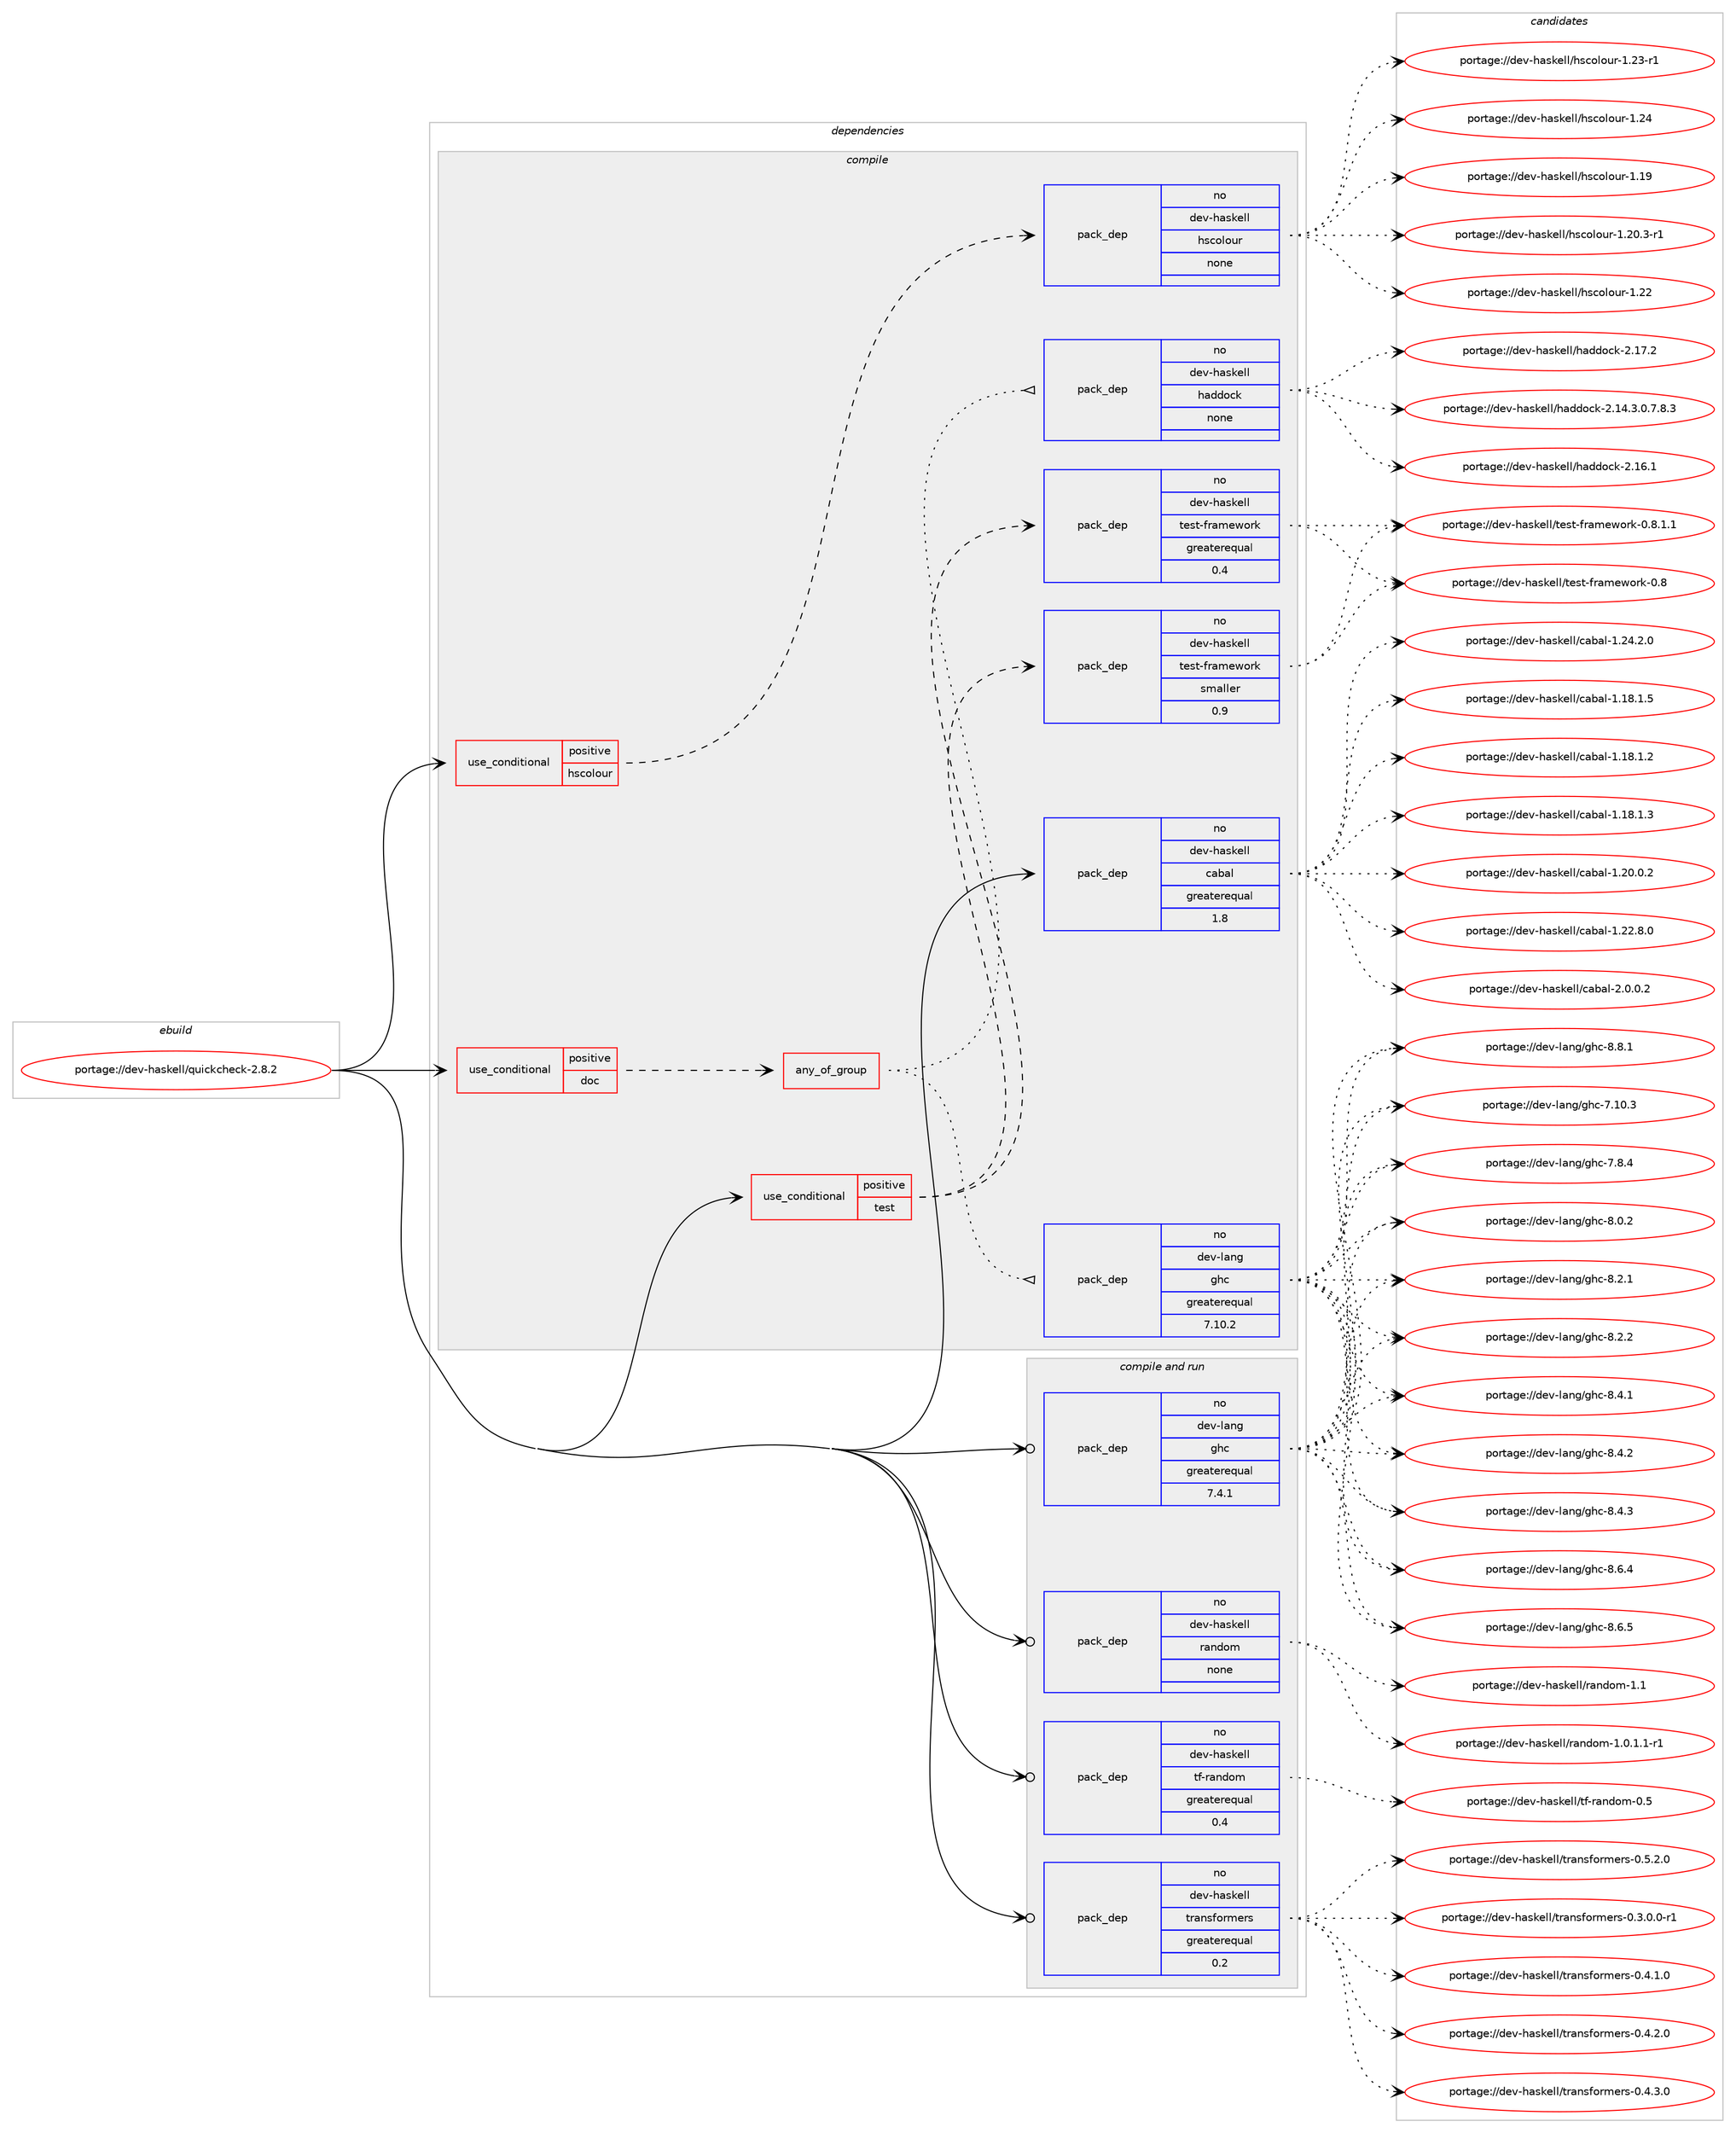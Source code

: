 digraph prolog {

# *************
# Graph options
# *************

newrank=true;
concentrate=true;
compound=true;
graph [rankdir=LR,fontname=Helvetica,fontsize=10,ranksep=1.5];#, ranksep=2.5, nodesep=0.2];
edge  [arrowhead=vee];
node  [fontname=Helvetica,fontsize=10];

# **********
# The ebuild
# **********

subgraph cluster_leftcol {
color=gray;
rank=same;
label=<<i>ebuild</i>>;
id [label="portage://dev-haskell/quickcheck-2.8.2", color=red, width=4, href="../dev-haskell/quickcheck-2.8.2.svg"];
}

# ****************
# The dependencies
# ****************

subgraph cluster_midcol {
color=gray;
label=<<i>dependencies</i>>;
subgraph cluster_compile {
fillcolor="#eeeeee";
style=filled;
label=<<i>compile</i>>;
subgraph cond16713 {
dependency77544 [label=<<TABLE BORDER="0" CELLBORDER="1" CELLSPACING="0" CELLPADDING="4"><TR><TD ROWSPAN="3" CELLPADDING="10">use_conditional</TD></TR><TR><TD>positive</TD></TR><TR><TD>doc</TD></TR></TABLE>>, shape=none, color=red];
subgraph any2210 {
dependency77545 [label=<<TABLE BORDER="0" CELLBORDER="1" CELLSPACING="0" CELLPADDING="4"><TR><TD CELLPADDING="10">any_of_group</TD></TR></TABLE>>, shape=none, color=red];subgraph pack58564 {
dependency77546 [label=<<TABLE BORDER="0" CELLBORDER="1" CELLSPACING="0" CELLPADDING="4" WIDTH="220"><TR><TD ROWSPAN="6" CELLPADDING="30">pack_dep</TD></TR><TR><TD WIDTH="110">no</TD></TR><TR><TD>dev-haskell</TD></TR><TR><TD>haddock</TD></TR><TR><TD>none</TD></TR><TR><TD></TD></TR></TABLE>>, shape=none, color=blue];
}
dependency77545:e -> dependency77546:w [weight=20,style="dotted",arrowhead="oinv"];
subgraph pack58565 {
dependency77547 [label=<<TABLE BORDER="0" CELLBORDER="1" CELLSPACING="0" CELLPADDING="4" WIDTH="220"><TR><TD ROWSPAN="6" CELLPADDING="30">pack_dep</TD></TR><TR><TD WIDTH="110">no</TD></TR><TR><TD>dev-lang</TD></TR><TR><TD>ghc</TD></TR><TR><TD>greaterequal</TD></TR><TR><TD>7.10.2</TD></TR></TABLE>>, shape=none, color=blue];
}
dependency77545:e -> dependency77547:w [weight=20,style="dotted",arrowhead="oinv"];
}
dependency77544:e -> dependency77545:w [weight=20,style="dashed",arrowhead="vee"];
}
id:e -> dependency77544:w [weight=20,style="solid",arrowhead="vee"];
subgraph cond16714 {
dependency77548 [label=<<TABLE BORDER="0" CELLBORDER="1" CELLSPACING="0" CELLPADDING="4"><TR><TD ROWSPAN="3" CELLPADDING="10">use_conditional</TD></TR><TR><TD>positive</TD></TR><TR><TD>hscolour</TD></TR></TABLE>>, shape=none, color=red];
subgraph pack58566 {
dependency77549 [label=<<TABLE BORDER="0" CELLBORDER="1" CELLSPACING="0" CELLPADDING="4" WIDTH="220"><TR><TD ROWSPAN="6" CELLPADDING="30">pack_dep</TD></TR><TR><TD WIDTH="110">no</TD></TR><TR><TD>dev-haskell</TD></TR><TR><TD>hscolour</TD></TR><TR><TD>none</TD></TR><TR><TD></TD></TR></TABLE>>, shape=none, color=blue];
}
dependency77548:e -> dependency77549:w [weight=20,style="dashed",arrowhead="vee"];
}
id:e -> dependency77548:w [weight=20,style="solid",arrowhead="vee"];
subgraph cond16715 {
dependency77550 [label=<<TABLE BORDER="0" CELLBORDER="1" CELLSPACING="0" CELLPADDING="4"><TR><TD ROWSPAN="3" CELLPADDING="10">use_conditional</TD></TR><TR><TD>positive</TD></TR><TR><TD>test</TD></TR></TABLE>>, shape=none, color=red];
subgraph pack58567 {
dependency77551 [label=<<TABLE BORDER="0" CELLBORDER="1" CELLSPACING="0" CELLPADDING="4" WIDTH="220"><TR><TD ROWSPAN="6" CELLPADDING="30">pack_dep</TD></TR><TR><TD WIDTH="110">no</TD></TR><TR><TD>dev-haskell</TD></TR><TR><TD>test-framework</TD></TR><TR><TD>greaterequal</TD></TR><TR><TD>0.4</TD></TR></TABLE>>, shape=none, color=blue];
}
dependency77550:e -> dependency77551:w [weight=20,style="dashed",arrowhead="vee"];
subgraph pack58568 {
dependency77552 [label=<<TABLE BORDER="0" CELLBORDER="1" CELLSPACING="0" CELLPADDING="4" WIDTH="220"><TR><TD ROWSPAN="6" CELLPADDING="30">pack_dep</TD></TR><TR><TD WIDTH="110">no</TD></TR><TR><TD>dev-haskell</TD></TR><TR><TD>test-framework</TD></TR><TR><TD>smaller</TD></TR><TR><TD>0.9</TD></TR></TABLE>>, shape=none, color=blue];
}
dependency77550:e -> dependency77552:w [weight=20,style="dashed",arrowhead="vee"];
}
id:e -> dependency77550:w [weight=20,style="solid",arrowhead="vee"];
subgraph pack58569 {
dependency77553 [label=<<TABLE BORDER="0" CELLBORDER="1" CELLSPACING="0" CELLPADDING="4" WIDTH="220"><TR><TD ROWSPAN="6" CELLPADDING="30">pack_dep</TD></TR><TR><TD WIDTH="110">no</TD></TR><TR><TD>dev-haskell</TD></TR><TR><TD>cabal</TD></TR><TR><TD>greaterequal</TD></TR><TR><TD>1.8</TD></TR></TABLE>>, shape=none, color=blue];
}
id:e -> dependency77553:w [weight=20,style="solid",arrowhead="vee"];
}
subgraph cluster_compileandrun {
fillcolor="#eeeeee";
style=filled;
label=<<i>compile and run</i>>;
subgraph pack58570 {
dependency77554 [label=<<TABLE BORDER="0" CELLBORDER="1" CELLSPACING="0" CELLPADDING="4" WIDTH="220"><TR><TD ROWSPAN="6" CELLPADDING="30">pack_dep</TD></TR><TR><TD WIDTH="110">no</TD></TR><TR><TD>dev-haskell</TD></TR><TR><TD>random</TD></TR><TR><TD>none</TD></TR><TR><TD></TD></TR></TABLE>>, shape=none, color=blue];
}
id:e -> dependency77554:w [weight=20,style="solid",arrowhead="odotvee"];
subgraph pack58571 {
dependency77555 [label=<<TABLE BORDER="0" CELLBORDER="1" CELLSPACING="0" CELLPADDING="4" WIDTH="220"><TR><TD ROWSPAN="6" CELLPADDING="30">pack_dep</TD></TR><TR><TD WIDTH="110">no</TD></TR><TR><TD>dev-haskell</TD></TR><TR><TD>tf-random</TD></TR><TR><TD>greaterequal</TD></TR><TR><TD>0.4</TD></TR></TABLE>>, shape=none, color=blue];
}
id:e -> dependency77555:w [weight=20,style="solid",arrowhead="odotvee"];
subgraph pack58572 {
dependency77556 [label=<<TABLE BORDER="0" CELLBORDER="1" CELLSPACING="0" CELLPADDING="4" WIDTH="220"><TR><TD ROWSPAN="6" CELLPADDING="30">pack_dep</TD></TR><TR><TD WIDTH="110">no</TD></TR><TR><TD>dev-haskell</TD></TR><TR><TD>transformers</TD></TR><TR><TD>greaterequal</TD></TR><TR><TD>0.2</TD></TR></TABLE>>, shape=none, color=blue];
}
id:e -> dependency77556:w [weight=20,style="solid",arrowhead="odotvee"];
subgraph pack58573 {
dependency77557 [label=<<TABLE BORDER="0" CELLBORDER="1" CELLSPACING="0" CELLPADDING="4" WIDTH="220"><TR><TD ROWSPAN="6" CELLPADDING="30">pack_dep</TD></TR><TR><TD WIDTH="110">no</TD></TR><TR><TD>dev-lang</TD></TR><TR><TD>ghc</TD></TR><TR><TD>greaterequal</TD></TR><TR><TD>7.4.1</TD></TR></TABLE>>, shape=none, color=blue];
}
id:e -> dependency77557:w [weight=20,style="solid",arrowhead="odotvee"];
}
subgraph cluster_run {
fillcolor="#eeeeee";
style=filled;
label=<<i>run</i>>;
}
}

# **************
# The candidates
# **************

subgraph cluster_choices {
rank=same;
color=gray;
label=<<i>candidates</i>>;

subgraph choice58564 {
color=black;
nodesep=1;
choiceportage1001011184510497115107101108108471049710010011199107455046495246514648465546564651 [label="portage://dev-haskell/haddock-2.14.3.0.7.8.3", color=red, width=4,href="../dev-haskell/haddock-2.14.3.0.7.8.3.svg"];
choiceportage100101118451049711510710110810847104971001001119910745504649544649 [label="portage://dev-haskell/haddock-2.16.1", color=red, width=4,href="../dev-haskell/haddock-2.16.1.svg"];
choiceportage100101118451049711510710110810847104971001001119910745504649554650 [label="portage://dev-haskell/haddock-2.17.2", color=red, width=4,href="../dev-haskell/haddock-2.17.2.svg"];
dependency77546:e -> choiceportage1001011184510497115107101108108471049710010011199107455046495246514648465546564651:w [style=dotted,weight="100"];
dependency77546:e -> choiceportage100101118451049711510710110810847104971001001119910745504649544649:w [style=dotted,weight="100"];
dependency77546:e -> choiceportage100101118451049711510710110810847104971001001119910745504649554650:w [style=dotted,weight="100"];
}
subgraph choice58565 {
color=black;
nodesep=1;
choiceportage1001011184510897110103471031049945554649484651 [label="portage://dev-lang/ghc-7.10.3", color=red, width=4,href="../dev-lang/ghc-7.10.3.svg"];
choiceportage10010111845108971101034710310499455546564652 [label="portage://dev-lang/ghc-7.8.4", color=red, width=4,href="../dev-lang/ghc-7.8.4.svg"];
choiceportage10010111845108971101034710310499455646484650 [label="portage://dev-lang/ghc-8.0.2", color=red, width=4,href="../dev-lang/ghc-8.0.2.svg"];
choiceportage10010111845108971101034710310499455646504649 [label="portage://dev-lang/ghc-8.2.1", color=red, width=4,href="../dev-lang/ghc-8.2.1.svg"];
choiceportage10010111845108971101034710310499455646504650 [label="portage://dev-lang/ghc-8.2.2", color=red, width=4,href="../dev-lang/ghc-8.2.2.svg"];
choiceportage10010111845108971101034710310499455646524649 [label="portage://dev-lang/ghc-8.4.1", color=red, width=4,href="../dev-lang/ghc-8.4.1.svg"];
choiceportage10010111845108971101034710310499455646524650 [label="portage://dev-lang/ghc-8.4.2", color=red, width=4,href="../dev-lang/ghc-8.4.2.svg"];
choiceportage10010111845108971101034710310499455646524651 [label="portage://dev-lang/ghc-8.4.3", color=red, width=4,href="../dev-lang/ghc-8.4.3.svg"];
choiceportage10010111845108971101034710310499455646544652 [label="portage://dev-lang/ghc-8.6.4", color=red, width=4,href="../dev-lang/ghc-8.6.4.svg"];
choiceportage10010111845108971101034710310499455646544653 [label="portage://dev-lang/ghc-8.6.5", color=red, width=4,href="../dev-lang/ghc-8.6.5.svg"];
choiceportage10010111845108971101034710310499455646564649 [label="portage://dev-lang/ghc-8.8.1", color=red, width=4,href="../dev-lang/ghc-8.8.1.svg"];
dependency77547:e -> choiceportage1001011184510897110103471031049945554649484651:w [style=dotted,weight="100"];
dependency77547:e -> choiceportage10010111845108971101034710310499455546564652:w [style=dotted,weight="100"];
dependency77547:e -> choiceportage10010111845108971101034710310499455646484650:w [style=dotted,weight="100"];
dependency77547:e -> choiceportage10010111845108971101034710310499455646504649:w [style=dotted,weight="100"];
dependency77547:e -> choiceportage10010111845108971101034710310499455646504650:w [style=dotted,weight="100"];
dependency77547:e -> choiceportage10010111845108971101034710310499455646524649:w [style=dotted,weight="100"];
dependency77547:e -> choiceportage10010111845108971101034710310499455646524650:w [style=dotted,weight="100"];
dependency77547:e -> choiceportage10010111845108971101034710310499455646524651:w [style=dotted,weight="100"];
dependency77547:e -> choiceportage10010111845108971101034710310499455646544652:w [style=dotted,weight="100"];
dependency77547:e -> choiceportage10010111845108971101034710310499455646544653:w [style=dotted,weight="100"];
dependency77547:e -> choiceportage10010111845108971101034710310499455646564649:w [style=dotted,weight="100"];
}
subgraph choice58566 {
color=black;
nodesep=1;
choiceportage100101118451049711510710110810847104115991111081111171144549464957 [label="portage://dev-haskell/hscolour-1.19", color=red, width=4,href="../dev-haskell/hscolour-1.19.svg"];
choiceportage10010111845104971151071011081084710411599111108111117114454946504846514511449 [label="portage://dev-haskell/hscolour-1.20.3-r1", color=red, width=4,href="../dev-haskell/hscolour-1.20.3-r1.svg"];
choiceportage100101118451049711510710110810847104115991111081111171144549465050 [label="portage://dev-haskell/hscolour-1.22", color=red, width=4,href="../dev-haskell/hscolour-1.22.svg"];
choiceportage1001011184510497115107101108108471041159911110811111711445494650514511449 [label="portage://dev-haskell/hscolour-1.23-r1", color=red, width=4,href="../dev-haskell/hscolour-1.23-r1.svg"];
choiceportage100101118451049711510710110810847104115991111081111171144549465052 [label="portage://dev-haskell/hscolour-1.24", color=red, width=4,href="../dev-haskell/hscolour-1.24.svg"];
dependency77549:e -> choiceportage100101118451049711510710110810847104115991111081111171144549464957:w [style=dotted,weight="100"];
dependency77549:e -> choiceportage10010111845104971151071011081084710411599111108111117114454946504846514511449:w [style=dotted,weight="100"];
dependency77549:e -> choiceportage100101118451049711510710110810847104115991111081111171144549465050:w [style=dotted,weight="100"];
dependency77549:e -> choiceportage1001011184510497115107101108108471041159911110811111711445494650514511449:w [style=dotted,weight="100"];
dependency77549:e -> choiceportage100101118451049711510710110810847104115991111081111171144549465052:w [style=dotted,weight="100"];
}
subgraph choice58567 {
color=black;
nodesep=1;
choiceportage100101118451049711510710110810847116101115116451021149710910111911111410745484656 [label="portage://dev-haskell/test-framework-0.8", color=red, width=4,href="../dev-haskell/test-framework-0.8.svg"];
choiceportage10010111845104971151071011081084711610111511645102114971091011191111141074548465646494649 [label="portage://dev-haskell/test-framework-0.8.1.1", color=red, width=4,href="../dev-haskell/test-framework-0.8.1.1.svg"];
dependency77551:e -> choiceportage100101118451049711510710110810847116101115116451021149710910111911111410745484656:w [style=dotted,weight="100"];
dependency77551:e -> choiceportage10010111845104971151071011081084711610111511645102114971091011191111141074548465646494649:w [style=dotted,weight="100"];
}
subgraph choice58568 {
color=black;
nodesep=1;
choiceportage100101118451049711510710110810847116101115116451021149710910111911111410745484656 [label="portage://dev-haskell/test-framework-0.8", color=red, width=4,href="../dev-haskell/test-framework-0.8.svg"];
choiceportage10010111845104971151071011081084711610111511645102114971091011191111141074548465646494649 [label="portage://dev-haskell/test-framework-0.8.1.1", color=red, width=4,href="../dev-haskell/test-framework-0.8.1.1.svg"];
dependency77552:e -> choiceportage100101118451049711510710110810847116101115116451021149710910111911111410745484656:w [style=dotted,weight="100"];
dependency77552:e -> choiceportage10010111845104971151071011081084711610111511645102114971091011191111141074548465646494649:w [style=dotted,weight="100"];
}
subgraph choice58569 {
color=black;
nodesep=1;
choiceportage10010111845104971151071011081084799979897108454946495646494650 [label="portage://dev-haskell/cabal-1.18.1.2", color=red, width=4,href="../dev-haskell/cabal-1.18.1.2.svg"];
choiceportage10010111845104971151071011081084799979897108454946495646494651 [label="portage://dev-haskell/cabal-1.18.1.3", color=red, width=4,href="../dev-haskell/cabal-1.18.1.3.svg"];
choiceportage10010111845104971151071011081084799979897108454946495646494653 [label="portage://dev-haskell/cabal-1.18.1.5", color=red, width=4,href="../dev-haskell/cabal-1.18.1.5.svg"];
choiceportage10010111845104971151071011081084799979897108454946504846484650 [label="portage://dev-haskell/cabal-1.20.0.2", color=red, width=4,href="../dev-haskell/cabal-1.20.0.2.svg"];
choiceportage10010111845104971151071011081084799979897108454946505046564648 [label="portage://dev-haskell/cabal-1.22.8.0", color=red, width=4,href="../dev-haskell/cabal-1.22.8.0.svg"];
choiceportage10010111845104971151071011081084799979897108454946505246504648 [label="portage://dev-haskell/cabal-1.24.2.0", color=red, width=4,href="../dev-haskell/cabal-1.24.2.0.svg"];
choiceportage100101118451049711510710110810847999798971084550464846484650 [label="portage://dev-haskell/cabal-2.0.0.2", color=red, width=4,href="../dev-haskell/cabal-2.0.0.2.svg"];
dependency77553:e -> choiceportage10010111845104971151071011081084799979897108454946495646494650:w [style=dotted,weight="100"];
dependency77553:e -> choiceportage10010111845104971151071011081084799979897108454946495646494651:w [style=dotted,weight="100"];
dependency77553:e -> choiceportage10010111845104971151071011081084799979897108454946495646494653:w [style=dotted,weight="100"];
dependency77553:e -> choiceportage10010111845104971151071011081084799979897108454946504846484650:w [style=dotted,weight="100"];
dependency77553:e -> choiceportage10010111845104971151071011081084799979897108454946505046564648:w [style=dotted,weight="100"];
dependency77553:e -> choiceportage10010111845104971151071011081084799979897108454946505246504648:w [style=dotted,weight="100"];
dependency77553:e -> choiceportage100101118451049711510710110810847999798971084550464846484650:w [style=dotted,weight="100"];
}
subgraph choice58570 {
color=black;
nodesep=1;
choiceportage1001011184510497115107101108108471149711010011110945494648464946494511449 [label="portage://dev-haskell/random-1.0.1.1-r1", color=red, width=4,href="../dev-haskell/random-1.0.1.1-r1.svg"];
choiceportage1001011184510497115107101108108471149711010011110945494649 [label="portage://dev-haskell/random-1.1", color=red, width=4,href="../dev-haskell/random-1.1.svg"];
dependency77554:e -> choiceportage1001011184510497115107101108108471149711010011110945494648464946494511449:w [style=dotted,weight="100"];
dependency77554:e -> choiceportage1001011184510497115107101108108471149711010011110945494649:w [style=dotted,weight="100"];
}
subgraph choice58571 {
color=black;
nodesep=1;
choiceportage100101118451049711510710110810847116102451149711010011110945484653 [label="portage://dev-haskell/tf-random-0.5", color=red, width=4,href="../dev-haskell/tf-random-0.5.svg"];
dependency77555:e -> choiceportage100101118451049711510710110810847116102451149711010011110945484653:w [style=dotted,weight="100"];
}
subgraph choice58572 {
color=black;
nodesep=1;
choiceportage1001011184510497115107101108108471161149711011510211111410910111411545484651464846484511449 [label="portage://dev-haskell/transformers-0.3.0.0-r1", color=red, width=4,href="../dev-haskell/transformers-0.3.0.0-r1.svg"];
choiceportage100101118451049711510710110810847116114971101151021111141091011141154548465246494648 [label="portage://dev-haskell/transformers-0.4.1.0", color=red, width=4,href="../dev-haskell/transformers-0.4.1.0.svg"];
choiceportage100101118451049711510710110810847116114971101151021111141091011141154548465246504648 [label="portage://dev-haskell/transformers-0.4.2.0", color=red, width=4,href="../dev-haskell/transformers-0.4.2.0.svg"];
choiceportage100101118451049711510710110810847116114971101151021111141091011141154548465246514648 [label="portage://dev-haskell/transformers-0.4.3.0", color=red, width=4,href="../dev-haskell/transformers-0.4.3.0.svg"];
choiceportage100101118451049711510710110810847116114971101151021111141091011141154548465346504648 [label="portage://dev-haskell/transformers-0.5.2.0", color=red, width=4,href="../dev-haskell/transformers-0.5.2.0.svg"];
dependency77556:e -> choiceportage1001011184510497115107101108108471161149711011510211111410910111411545484651464846484511449:w [style=dotted,weight="100"];
dependency77556:e -> choiceportage100101118451049711510710110810847116114971101151021111141091011141154548465246494648:w [style=dotted,weight="100"];
dependency77556:e -> choiceportage100101118451049711510710110810847116114971101151021111141091011141154548465246504648:w [style=dotted,weight="100"];
dependency77556:e -> choiceportage100101118451049711510710110810847116114971101151021111141091011141154548465246514648:w [style=dotted,weight="100"];
dependency77556:e -> choiceportage100101118451049711510710110810847116114971101151021111141091011141154548465346504648:w [style=dotted,weight="100"];
}
subgraph choice58573 {
color=black;
nodesep=1;
choiceportage1001011184510897110103471031049945554649484651 [label="portage://dev-lang/ghc-7.10.3", color=red, width=4,href="../dev-lang/ghc-7.10.3.svg"];
choiceportage10010111845108971101034710310499455546564652 [label="portage://dev-lang/ghc-7.8.4", color=red, width=4,href="../dev-lang/ghc-7.8.4.svg"];
choiceportage10010111845108971101034710310499455646484650 [label="portage://dev-lang/ghc-8.0.2", color=red, width=4,href="../dev-lang/ghc-8.0.2.svg"];
choiceportage10010111845108971101034710310499455646504649 [label="portage://dev-lang/ghc-8.2.1", color=red, width=4,href="../dev-lang/ghc-8.2.1.svg"];
choiceportage10010111845108971101034710310499455646504650 [label="portage://dev-lang/ghc-8.2.2", color=red, width=4,href="../dev-lang/ghc-8.2.2.svg"];
choiceportage10010111845108971101034710310499455646524649 [label="portage://dev-lang/ghc-8.4.1", color=red, width=4,href="../dev-lang/ghc-8.4.1.svg"];
choiceportage10010111845108971101034710310499455646524650 [label="portage://dev-lang/ghc-8.4.2", color=red, width=4,href="../dev-lang/ghc-8.4.2.svg"];
choiceportage10010111845108971101034710310499455646524651 [label="portage://dev-lang/ghc-8.4.3", color=red, width=4,href="../dev-lang/ghc-8.4.3.svg"];
choiceportage10010111845108971101034710310499455646544652 [label="portage://dev-lang/ghc-8.6.4", color=red, width=4,href="../dev-lang/ghc-8.6.4.svg"];
choiceportage10010111845108971101034710310499455646544653 [label="portage://dev-lang/ghc-8.6.5", color=red, width=4,href="../dev-lang/ghc-8.6.5.svg"];
choiceportage10010111845108971101034710310499455646564649 [label="portage://dev-lang/ghc-8.8.1", color=red, width=4,href="../dev-lang/ghc-8.8.1.svg"];
dependency77557:e -> choiceportage1001011184510897110103471031049945554649484651:w [style=dotted,weight="100"];
dependency77557:e -> choiceportage10010111845108971101034710310499455546564652:w [style=dotted,weight="100"];
dependency77557:e -> choiceportage10010111845108971101034710310499455646484650:w [style=dotted,weight="100"];
dependency77557:e -> choiceportage10010111845108971101034710310499455646504649:w [style=dotted,weight="100"];
dependency77557:e -> choiceportage10010111845108971101034710310499455646504650:w [style=dotted,weight="100"];
dependency77557:e -> choiceportage10010111845108971101034710310499455646524649:w [style=dotted,weight="100"];
dependency77557:e -> choiceportage10010111845108971101034710310499455646524650:w [style=dotted,weight="100"];
dependency77557:e -> choiceportage10010111845108971101034710310499455646524651:w [style=dotted,weight="100"];
dependency77557:e -> choiceportage10010111845108971101034710310499455646544652:w [style=dotted,weight="100"];
dependency77557:e -> choiceportage10010111845108971101034710310499455646544653:w [style=dotted,weight="100"];
dependency77557:e -> choiceportage10010111845108971101034710310499455646564649:w [style=dotted,weight="100"];
}
}

}
